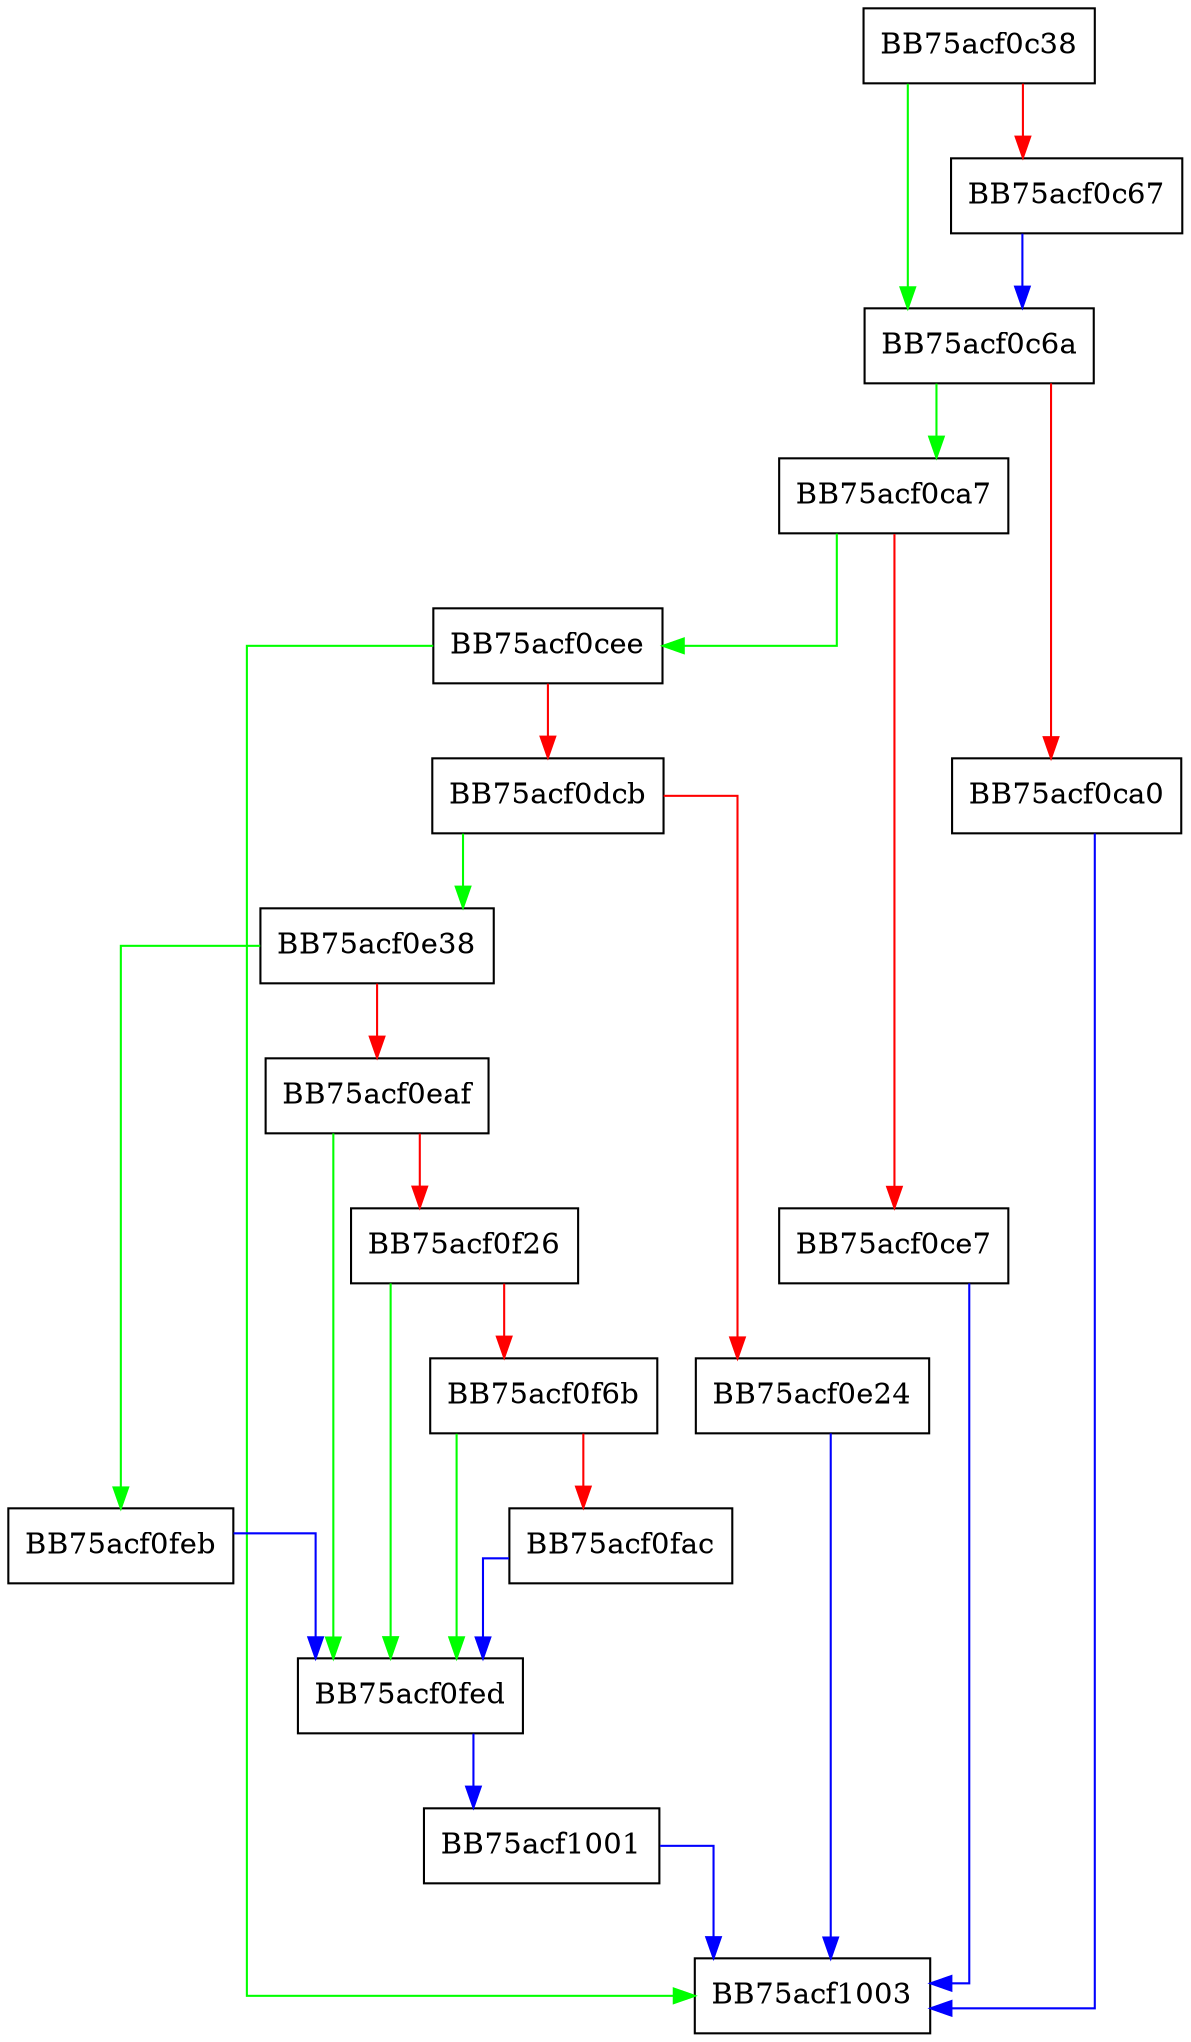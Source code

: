 digraph get_file_info {
  node [shape="box"];
  graph [splines=ortho];
  BB75acf0c38 -> BB75acf0c6a [color="green"];
  BB75acf0c38 -> BB75acf0c67 [color="red"];
  BB75acf0c67 -> BB75acf0c6a [color="blue"];
  BB75acf0c6a -> BB75acf0ca7 [color="green"];
  BB75acf0c6a -> BB75acf0ca0 [color="red"];
  BB75acf0ca0 -> BB75acf1003 [color="blue"];
  BB75acf0ca7 -> BB75acf0cee [color="green"];
  BB75acf0ca7 -> BB75acf0ce7 [color="red"];
  BB75acf0ce7 -> BB75acf1003 [color="blue"];
  BB75acf0cee -> BB75acf1003 [color="green"];
  BB75acf0cee -> BB75acf0dcb [color="red"];
  BB75acf0dcb -> BB75acf0e38 [color="green"];
  BB75acf0dcb -> BB75acf0e24 [color="red"];
  BB75acf0e24 -> BB75acf1003 [color="blue"];
  BB75acf0e38 -> BB75acf0feb [color="green"];
  BB75acf0e38 -> BB75acf0eaf [color="red"];
  BB75acf0eaf -> BB75acf0fed [color="green"];
  BB75acf0eaf -> BB75acf0f26 [color="red"];
  BB75acf0f26 -> BB75acf0fed [color="green"];
  BB75acf0f26 -> BB75acf0f6b [color="red"];
  BB75acf0f6b -> BB75acf0fed [color="green"];
  BB75acf0f6b -> BB75acf0fac [color="red"];
  BB75acf0fac -> BB75acf0fed [color="blue"];
  BB75acf0feb -> BB75acf0fed [color="blue"];
  BB75acf0fed -> BB75acf1001 [color="blue"];
  BB75acf1001 -> BB75acf1003 [color="blue"];
}
